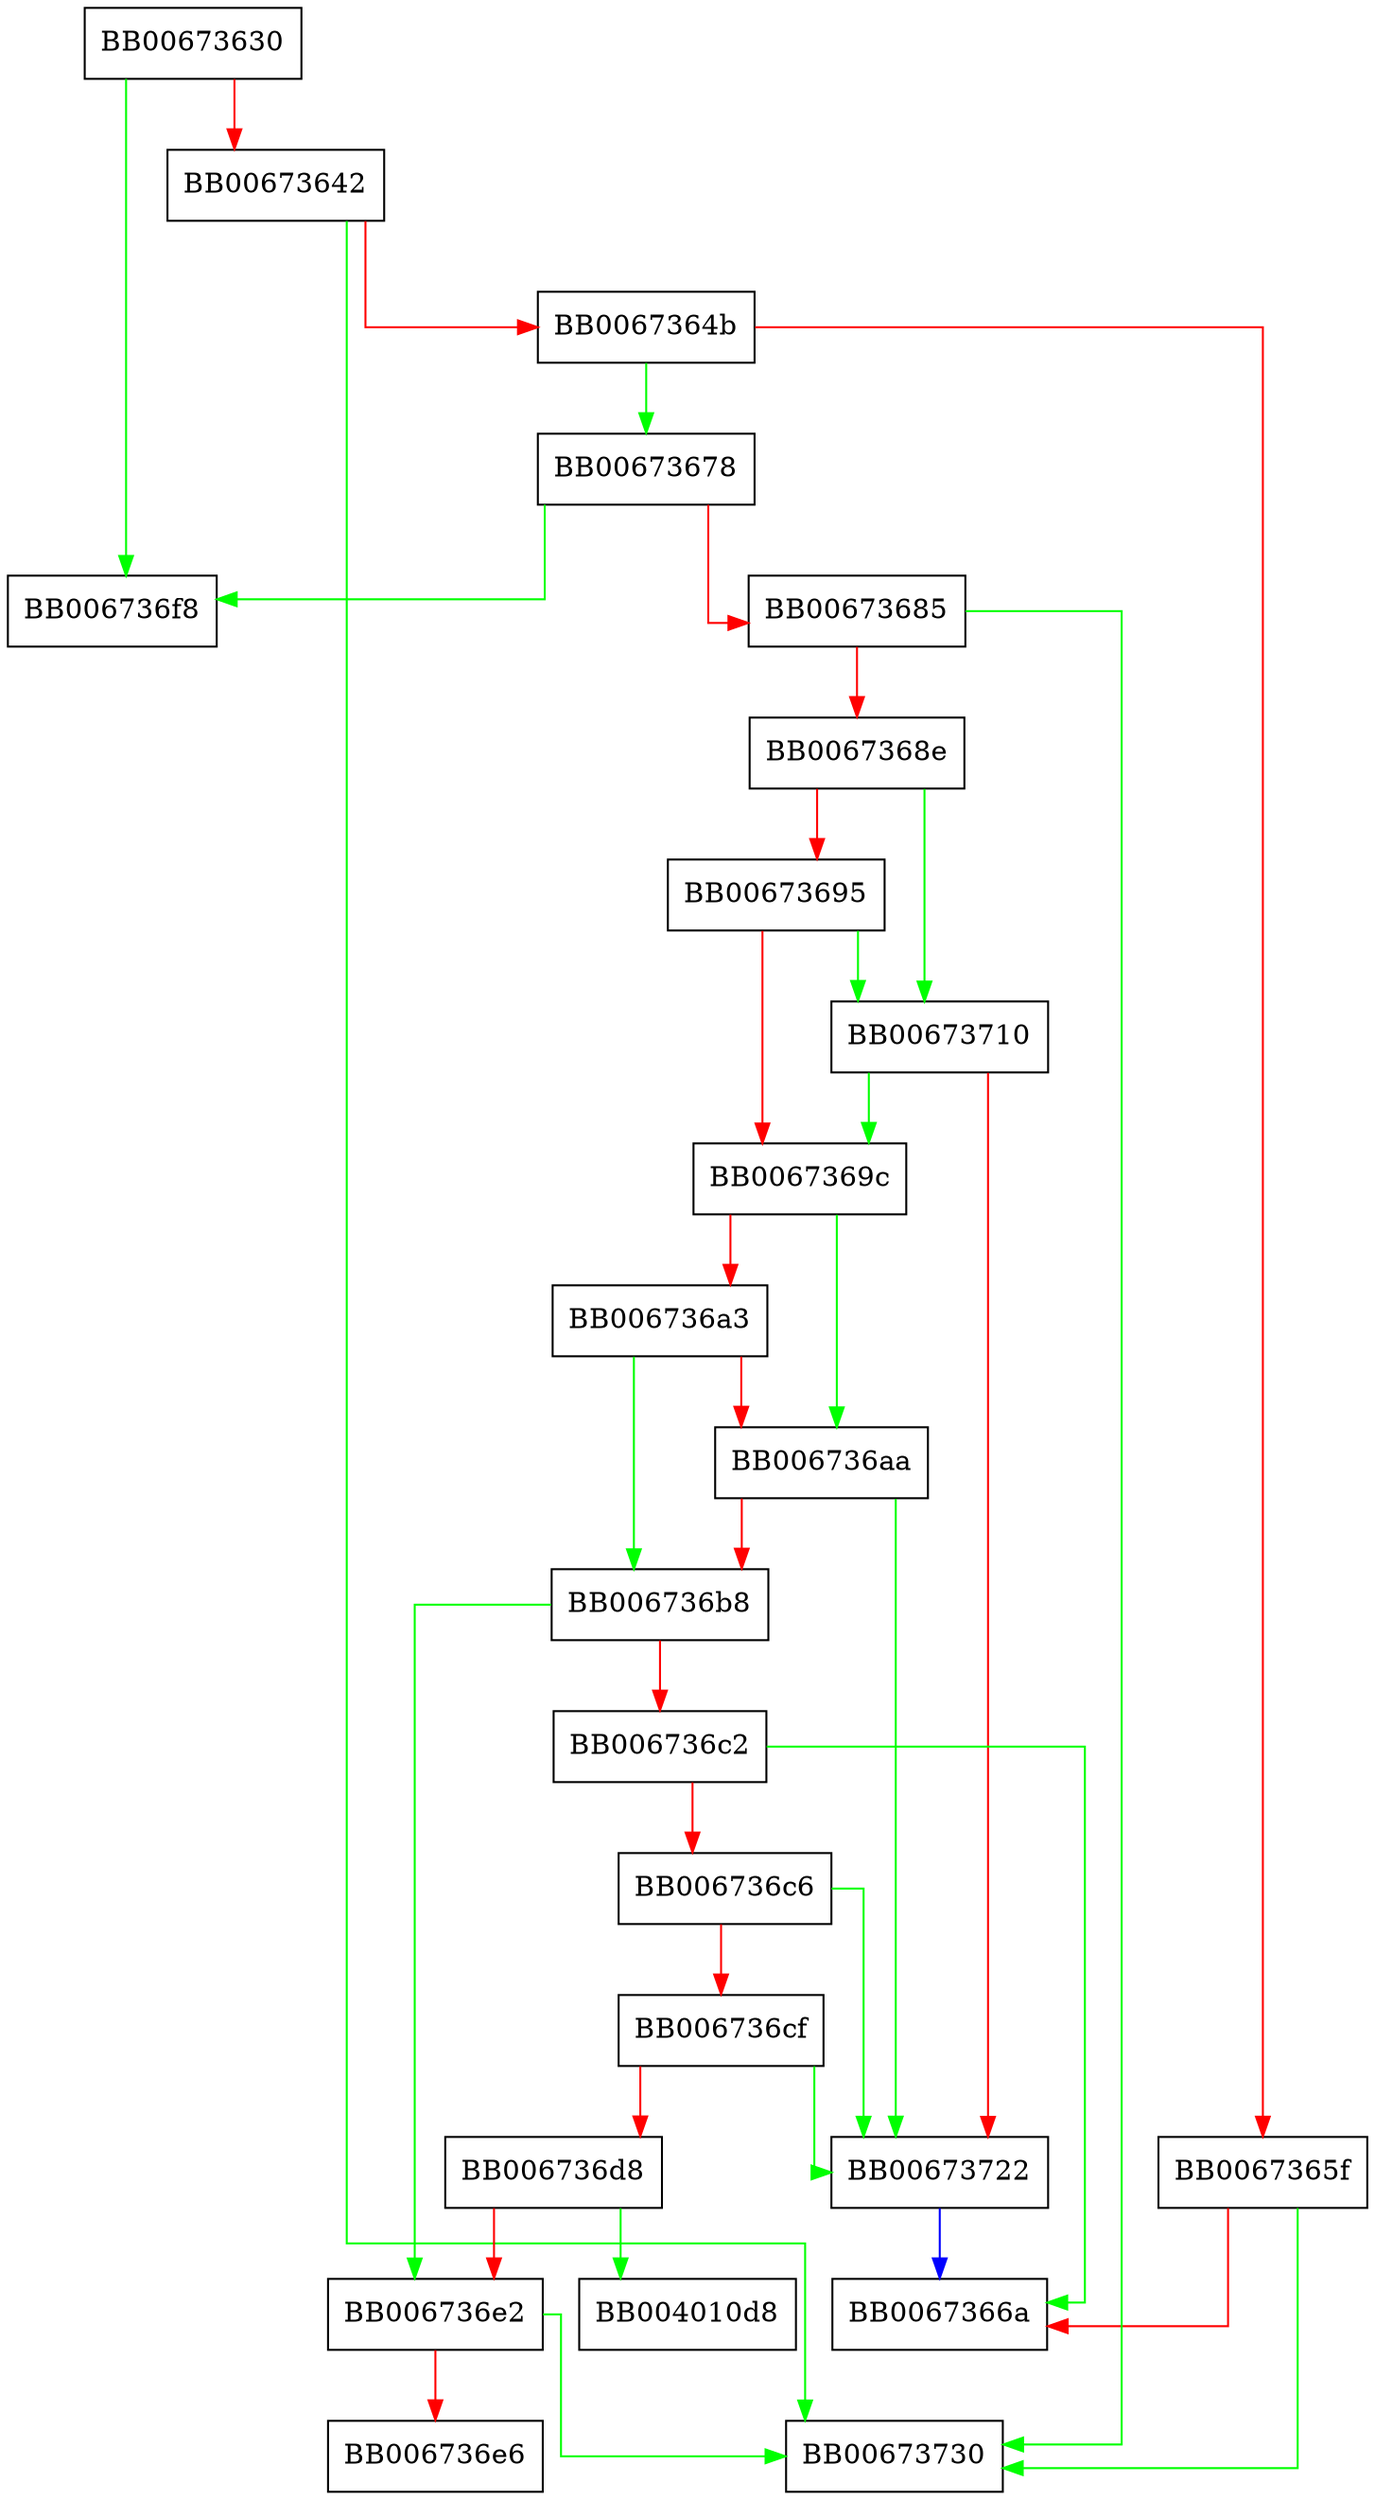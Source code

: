 digraph X509_issuer_and_serial_cmp {
  node [shape="box"];
  graph [splines=ortho];
  BB00673630 -> BB006736f8 [color="green"];
  BB00673630 -> BB00673642 [color="red"];
  BB00673642 -> BB00673730 [color="green"];
  BB00673642 -> BB0067364b [color="red"];
  BB0067364b -> BB00673678 [color="green"];
  BB0067364b -> BB0067365f [color="red"];
  BB0067365f -> BB00673730 [color="green"];
  BB0067365f -> BB0067366a [color="red"];
  BB00673678 -> BB006736f8 [color="green"];
  BB00673678 -> BB00673685 [color="red"];
  BB00673685 -> BB00673730 [color="green"];
  BB00673685 -> BB0067368e [color="red"];
  BB0067368e -> BB00673710 [color="green"];
  BB0067368e -> BB00673695 [color="red"];
  BB00673695 -> BB00673710 [color="green"];
  BB00673695 -> BB0067369c [color="red"];
  BB0067369c -> BB006736aa [color="green"];
  BB0067369c -> BB006736a3 [color="red"];
  BB006736a3 -> BB006736b8 [color="green"];
  BB006736a3 -> BB006736aa [color="red"];
  BB006736aa -> BB00673722 [color="green"];
  BB006736aa -> BB006736b8 [color="red"];
  BB006736b8 -> BB006736e2 [color="green"];
  BB006736b8 -> BB006736c2 [color="red"];
  BB006736c2 -> BB0067366a [color="green"];
  BB006736c2 -> BB006736c6 [color="red"];
  BB006736c6 -> BB00673722 [color="green"];
  BB006736c6 -> BB006736cf [color="red"];
  BB006736cf -> BB00673722 [color="green"];
  BB006736cf -> BB006736d8 [color="red"];
  BB006736d8 -> BB004010d8 [color="green"];
  BB006736d8 -> BB006736e2 [color="red"];
  BB006736e2 -> BB00673730 [color="green"];
  BB006736e2 -> BB006736e6 [color="red"];
  BB00673710 -> BB0067369c [color="green"];
  BB00673710 -> BB00673722 [color="red"];
  BB00673722 -> BB0067366a [color="blue"];
}